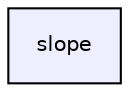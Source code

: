 digraph "slope" {
  compound=true
  node [ fontsize="10", fontname="Helvetica"];
  edge [ labelfontsize="10", labelfontname="Helvetica"];
  dir_68035e215b3efd8e3650626e65ae6895 [shape=box, label="slope", style="filled", fillcolor="#eeeeff", pencolor="black", URL="dir_68035e215b3efd8e3650626e65ae6895.html"];
}
